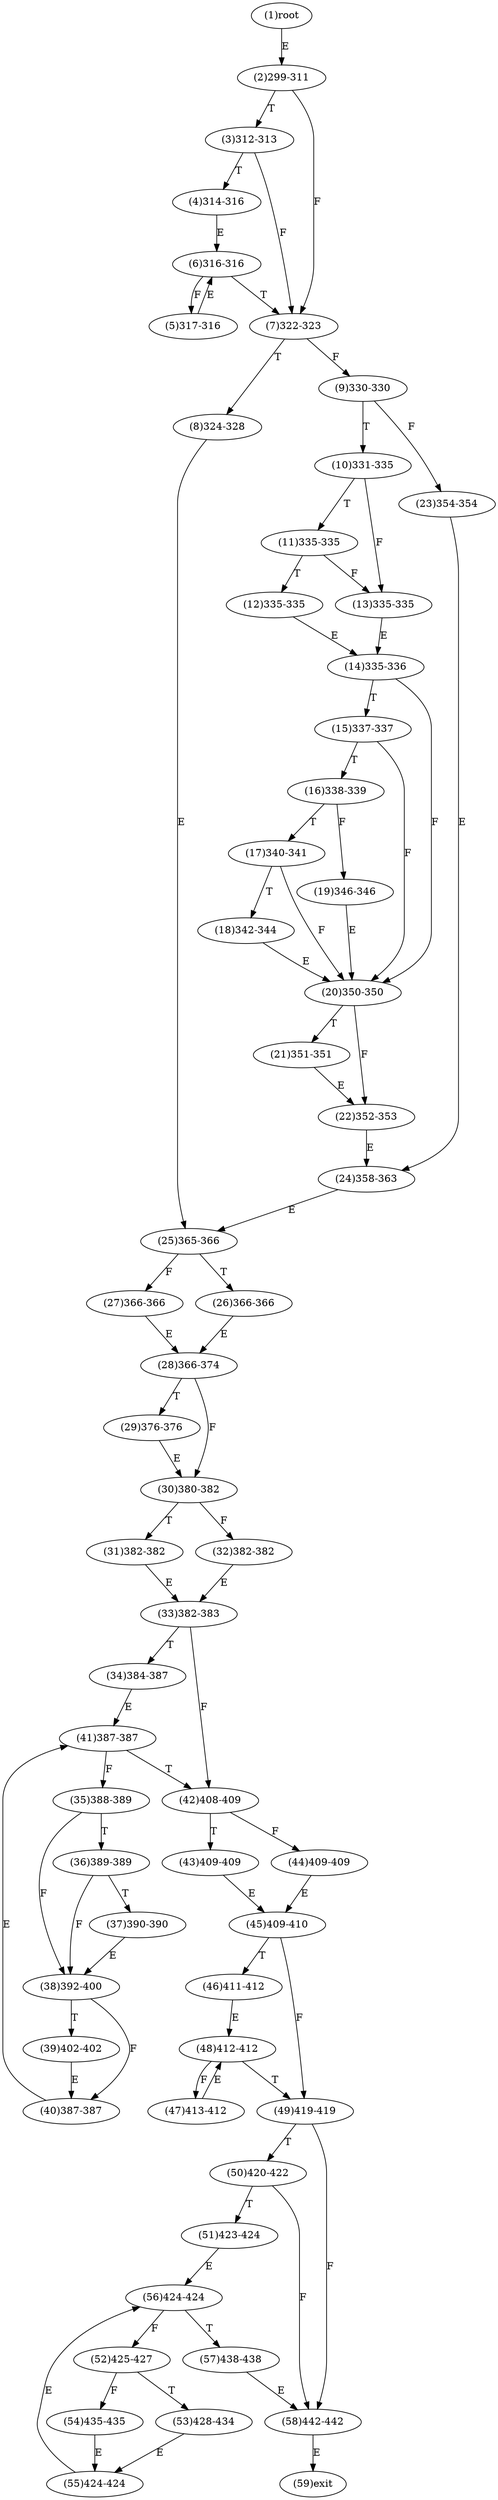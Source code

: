 digraph "" { 
1[ label="(1)root"];
2[ label="(2)299-311"];
3[ label="(3)312-313"];
4[ label="(4)314-316"];
5[ label="(5)317-316"];
6[ label="(6)316-316"];
7[ label="(7)322-323"];
8[ label="(8)324-328"];
9[ label="(9)330-330"];
10[ label="(10)331-335"];
11[ label="(11)335-335"];
12[ label="(12)335-335"];
13[ label="(13)335-335"];
14[ label="(14)335-336"];
15[ label="(15)337-337"];
17[ label="(17)340-341"];
16[ label="(16)338-339"];
19[ label="(19)346-346"];
18[ label="(18)342-344"];
21[ label="(21)351-351"];
20[ label="(20)350-350"];
23[ label="(23)354-354"];
22[ label="(22)352-353"];
25[ label="(25)365-366"];
24[ label="(24)358-363"];
27[ label="(27)366-366"];
26[ label="(26)366-366"];
29[ label="(29)376-376"];
28[ label="(28)366-374"];
31[ label="(31)382-382"];
30[ label="(30)380-382"];
34[ label="(34)384-387"];
35[ label="(35)388-389"];
32[ label="(32)382-382"];
33[ label="(33)382-383"];
38[ label="(38)392-400"];
39[ label="(39)402-402"];
36[ label="(36)389-389"];
37[ label="(37)390-390"];
42[ label="(42)408-409"];
43[ label="(43)409-409"];
40[ label="(40)387-387"];
41[ label="(41)387-387"];
46[ label="(46)411-412"];
47[ label="(47)413-412"];
44[ label="(44)409-409"];
45[ label="(45)409-410"];
51[ label="(51)423-424"];
50[ label="(50)420-422"];
49[ label="(49)419-419"];
48[ label="(48)412-412"];
55[ label="(55)424-424"];
54[ label="(54)435-435"];
53[ label="(53)428-434"];
52[ label="(52)425-427"];
59[ label="(59)exit"];
58[ label="(58)442-442"];
57[ label="(57)438-438"];
56[ label="(56)424-424"];
1->2[ label="E"];
2->7[ label="F"];
2->3[ label="T"];
3->7[ label="F"];
3->4[ label="T"];
4->6[ label="E"];
5->6[ label="E"];
6->5[ label="F"];
6->7[ label="T"];
7->9[ label="F"];
7->8[ label="T"];
8->25[ label="E"];
9->23[ label="F"];
9->10[ label="T"];
10->13[ label="F"];
10->11[ label="T"];
11->13[ label="F"];
11->12[ label="T"];
12->14[ label="E"];
13->14[ label="E"];
14->20[ label="F"];
14->15[ label="T"];
15->20[ label="F"];
15->16[ label="T"];
16->19[ label="F"];
16->17[ label="T"];
17->20[ label="F"];
17->18[ label="T"];
18->20[ label="E"];
19->20[ label="E"];
20->22[ label="F"];
20->21[ label="T"];
21->22[ label="E"];
22->24[ label="E"];
23->24[ label="E"];
24->25[ label="E"];
25->27[ label="F"];
25->26[ label="T"];
26->28[ label="E"];
27->28[ label="E"];
28->30[ label="F"];
28->29[ label="T"];
29->30[ label="E"];
30->32[ label="F"];
30->31[ label="T"];
31->33[ label="E"];
32->33[ label="E"];
33->42[ label="F"];
33->34[ label="T"];
34->41[ label="E"];
35->38[ label="F"];
35->36[ label="T"];
36->38[ label="F"];
36->37[ label="T"];
37->38[ label="E"];
38->40[ label="F"];
38->39[ label="T"];
39->40[ label="E"];
40->41[ label="E"];
41->35[ label="F"];
41->42[ label="T"];
42->44[ label="F"];
42->43[ label="T"];
43->45[ label="E"];
44->45[ label="E"];
45->49[ label="F"];
45->46[ label="T"];
46->48[ label="E"];
47->48[ label="E"];
48->47[ label="F"];
48->49[ label="T"];
49->58[ label="F"];
49->50[ label="T"];
50->58[ label="F"];
50->51[ label="T"];
51->56[ label="E"];
52->54[ label="F"];
52->53[ label="T"];
53->55[ label="E"];
54->55[ label="E"];
55->56[ label="E"];
56->52[ label="F"];
56->57[ label="T"];
57->58[ label="E"];
58->59[ label="E"];
}